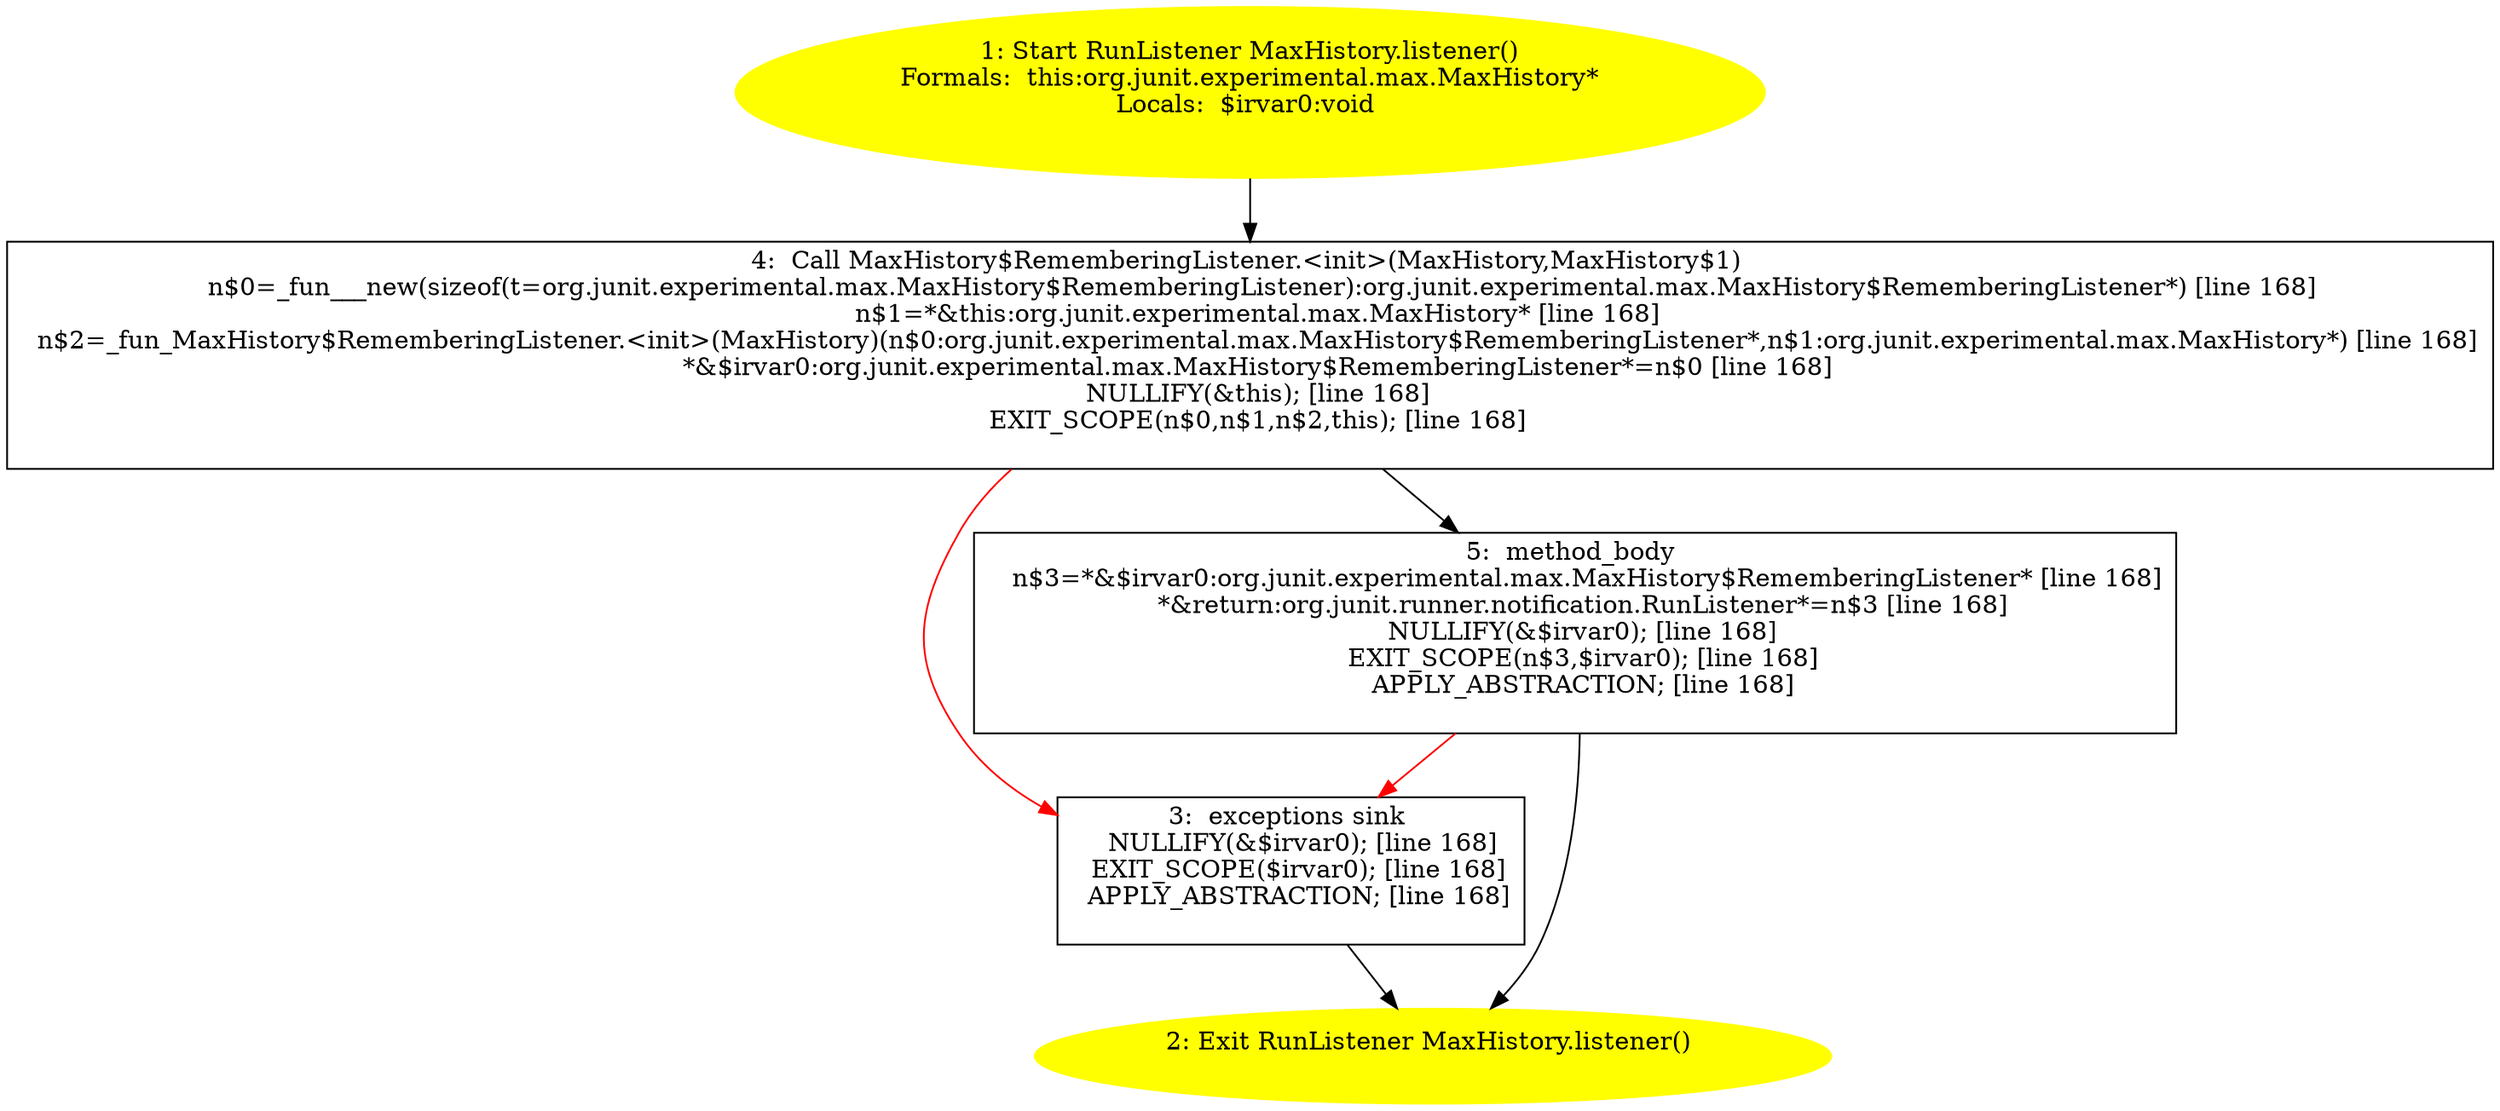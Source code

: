 /* @generated */
digraph cfg {
"org.junit.experimental.max.MaxHistory.listener():org.junit.runner.notification.RunListener.6afb028a44cf0a8ffdb59c0162fe99c1_1" [label="1: Start RunListener MaxHistory.listener()\nFormals:  this:org.junit.experimental.max.MaxHistory*\nLocals:  $irvar0:void \n  " color=yellow style=filled]
	

	 "org.junit.experimental.max.MaxHistory.listener():org.junit.runner.notification.RunListener.6afb028a44cf0a8ffdb59c0162fe99c1_1" -> "org.junit.experimental.max.MaxHistory.listener():org.junit.runner.notification.RunListener.6afb028a44cf0a8ffdb59c0162fe99c1_4" ;
"org.junit.experimental.max.MaxHistory.listener():org.junit.runner.notification.RunListener.6afb028a44cf0a8ffdb59c0162fe99c1_2" [label="2: Exit RunListener MaxHistory.listener() \n  " color=yellow style=filled]
	

"org.junit.experimental.max.MaxHistory.listener():org.junit.runner.notification.RunListener.6afb028a44cf0a8ffdb59c0162fe99c1_3" [label="3:  exceptions sink \n   NULLIFY(&$irvar0); [line 168]\n  EXIT_SCOPE($irvar0); [line 168]\n  APPLY_ABSTRACTION; [line 168]\n " shape="box"]
	

	 "org.junit.experimental.max.MaxHistory.listener():org.junit.runner.notification.RunListener.6afb028a44cf0a8ffdb59c0162fe99c1_3" -> "org.junit.experimental.max.MaxHistory.listener():org.junit.runner.notification.RunListener.6afb028a44cf0a8ffdb59c0162fe99c1_2" ;
"org.junit.experimental.max.MaxHistory.listener():org.junit.runner.notification.RunListener.6afb028a44cf0a8ffdb59c0162fe99c1_4" [label="4:  Call MaxHistory$RememberingListener.<init>(MaxHistory,MaxHistory$1) \n   n$0=_fun___new(sizeof(t=org.junit.experimental.max.MaxHistory$RememberingListener):org.junit.experimental.max.MaxHistory$RememberingListener*) [line 168]\n  n$1=*&this:org.junit.experimental.max.MaxHistory* [line 168]\n  n$2=_fun_MaxHistory$RememberingListener.<init>(MaxHistory)(n$0:org.junit.experimental.max.MaxHistory$RememberingListener*,n$1:org.junit.experimental.max.MaxHistory*) [line 168]\n  *&$irvar0:org.junit.experimental.max.MaxHistory$RememberingListener*=n$0 [line 168]\n  NULLIFY(&this); [line 168]\n  EXIT_SCOPE(n$0,n$1,n$2,this); [line 168]\n " shape="box"]
	

	 "org.junit.experimental.max.MaxHistory.listener():org.junit.runner.notification.RunListener.6afb028a44cf0a8ffdb59c0162fe99c1_4" -> "org.junit.experimental.max.MaxHistory.listener():org.junit.runner.notification.RunListener.6afb028a44cf0a8ffdb59c0162fe99c1_5" ;
	 "org.junit.experimental.max.MaxHistory.listener():org.junit.runner.notification.RunListener.6afb028a44cf0a8ffdb59c0162fe99c1_4" -> "org.junit.experimental.max.MaxHistory.listener():org.junit.runner.notification.RunListener.6afb028a44cf0a8ffdb59c0162fe99c1_3" [color="red" ];
"org.junit.experimental.max.MaxHistory.listener():org.junit.runner.notification.RunListener.6afb028a44cf0a8ffdb59c0162fe99c1_5" [label="5:  method_body \n   n$3=*&$irvar0:org.junit.experimental.max.MaxHistory$RememberingListener* [line 168]\n  *&return:org.junit.runner.notification.RunListener*=n$3 [line 168]\n  NULLIFY(&$irvar0); [line 168]\n  EXIT_SCOPE(n$3,$irvar0); [line 168]\n  APPLY_ABSTRACTION; [line 168]\n " shape="box"]
	

	 "org.junit.experimental.max.MaxHistory.listener():org.junit.runner.notification.RunListener.6afb028a44cf0a8ffdb59c0162fe99c1_5" -> "org.junit.experimental.max.MaxHistory.listener():org.junit.runner.notification.RunListener.6afb028a44cf0a8ffdb59c0162fe99c1_2" ;
	 "org.junit.experimental.max.MaxHistory.listener():org.junit.runner.notification.RunListener.6afb028a44cf0a8ffdb59c0162fe99c1_5" -> "org.junit.experimental.max.MaxHistory.listener():org.junit.runner.notification.RunListener.6afb028a44cf0a8ffdb59c0162fe99c1_3" [color="red" ];
}
